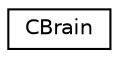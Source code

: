 digraph G
{
  edge [fontname="Helvetica",fontsize="10",labelfontname="Helvetica",labelfontsize="10"];
  node [fontname="Helvetica",fontsize="10",shape=record];
  rankdir="LR";
  Node1 [label="CBrain",height=0.2,width=0.4,color="black", fillcolor="white", style="filled",URL="$class_c_brain.html"];
}
